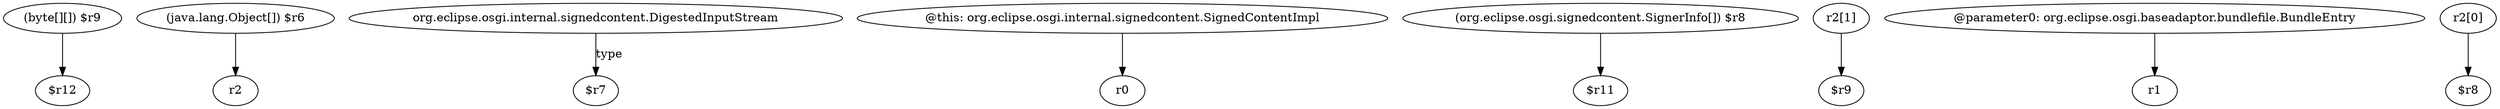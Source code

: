 digraph g {
0[label="(byte[][]) $r9"]
1[label="$r12"]
0->1[label=""]
2[label="(java.lang.Object[]) $r6"]
3[label="r2"]
2->3[label=""]
4[label="org.eclipse.osgi.internal.signedcontent.DigestedInputStream"]
5[label="$r7"]
4->5[label="type"]
6[label="@this: org.eclipse.osgi.internal.signedcontent.SignedContentImpl"]
7[label="r0"]
6->7[label=""]
8[label="(org.eclipse.osgi.signedcontent.SignerInfo[]) $r8"]
9[label="$r11"]
8->9[label=""]
10[label="r2[1]"]
11[label="$r9"]
10->11[label=""]
12[label="@parameter0: org.eclipse.osgi.baseadaptor.bundlefile.BundleEntry"]
13[label="r1"]
12->13[label=""]
14[label="r2[0]"]
15[label="$r8"]
14->15[label=""]
}
